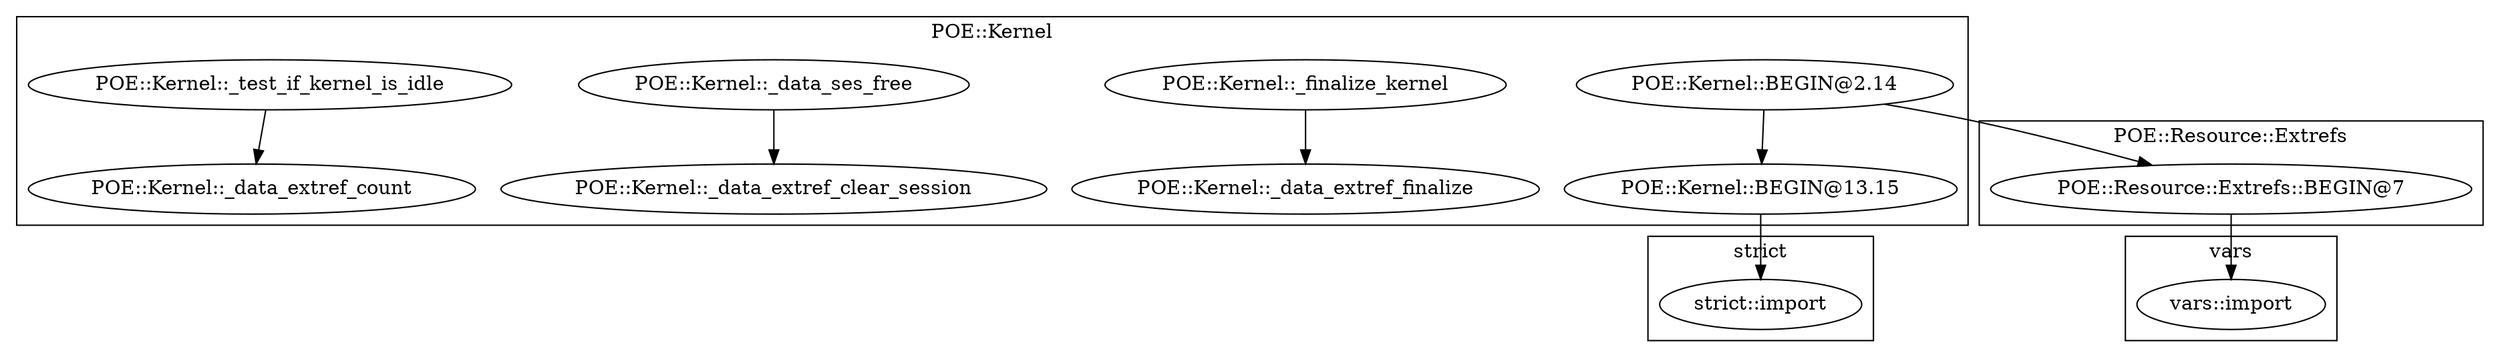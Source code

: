 digraph {
graph [overlap=false]
subgraph cluster_POE_Kernel {
	label="POE::Kernel";
	"POE::Kernel::BEGIN@13.15";
	"POE::Kernel::_data_extref_clear_session";
	"POE::Kernel::_finalize_kernel";
	"POE::Kernel::_data_ses_free";
	"POE::Kernel::_data_extref_count";
	"POE::Kernel::_data_extref_finalize";
	"POE::Kernel::_test_if_kernel_is_idle";
	"POE::Kernel::BEGIN@2.14";
}
subgraph cluster_vars {
	label="vars";
	"vars::import";
}
subgraph cluster_POE_Resource_Extrefs {
	label="POE::Resource::Extrefs";
	"POE::Resource::Extrefs::BEGIN@7";
}
subgraph cluster_strict {
	label="strict";
	"strict::import";
}
"POE::Kernel::BEGIN@2.14" -> "POE::Resource::Extrefs::BEGIN@7";
"POE::Resource::Extrefs::BEGIN@7" -> "vars::import";
"POE::Kernel::BEGIN@13.15" -> "strict::import";
"POE::Kernel::_data_ses_free" -> "POE::Kernel::_data_extref_clear_session";
"POE::Kernel::_finalize_kernel" -> "POE::Kernel::_data_extref_finalize";
"POE::Kernel::BEGIN@2.14" -> "POE::Kernel::BEGIN@13.15";
"POE::Kernel::_test_if_kernel_is_idle" -> "POE::Kernel::_data_extref_count";
}
